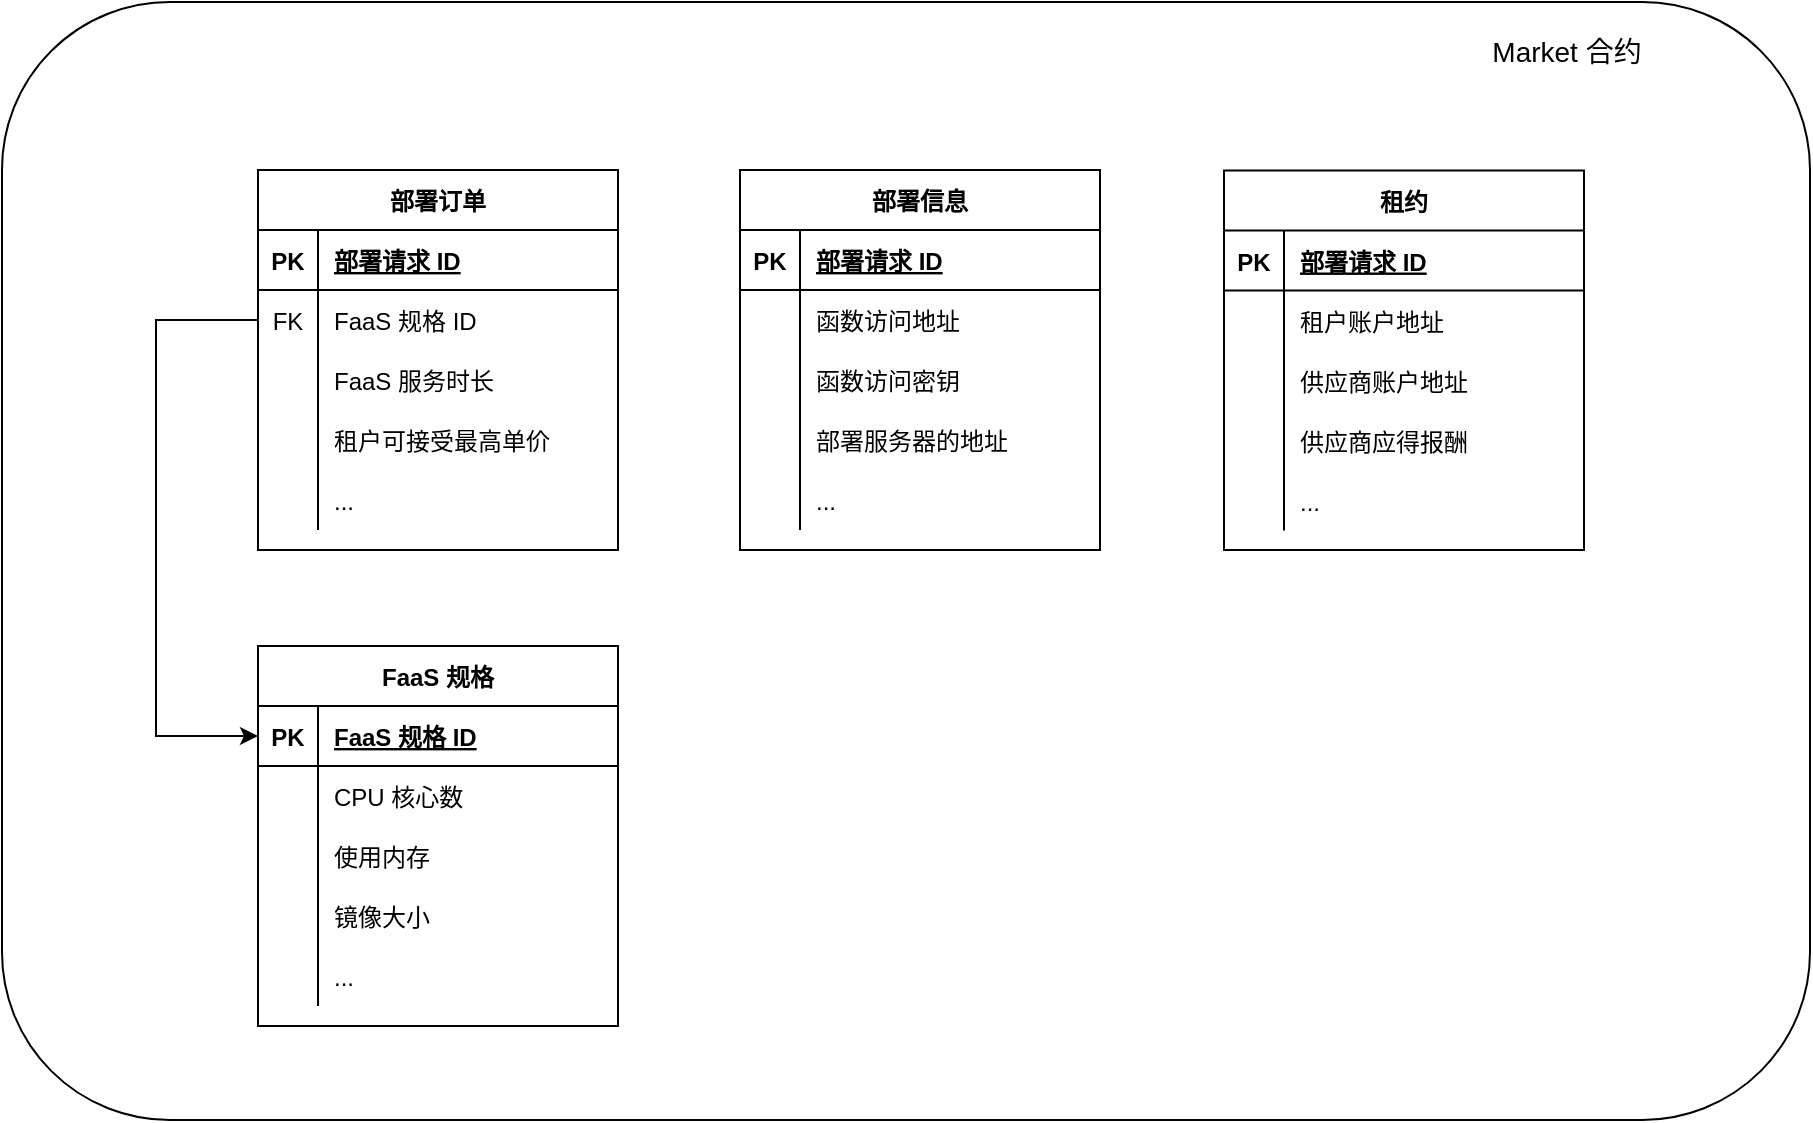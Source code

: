 <mxfile version="14.1.8" type="device"><diagram id="Tyhd5EDBDxX0CgCHUEFy" name="第 1 页"><mxGraphModel dx="1086" dy="806" grid="0" gridSize="10" guides="1" tooltips="1" connect="1" arrows="1" fold="1" page="1" pageScale="1" pageWidth="1920" pageHeight="1200" math="0" shadow="0"><root><mxCell id="0"/><mxCell id="1" parent="0"/><mxCell id="HWsc_Elzu-EoUUrqRJy3-127" value="" style="rounded=1;whiteSpace=wrap;html=1;" parent="1" vertex="1"><mxGeometry x="34" y="546" width="904" height="559" as="geometry"/></mxCell><mxCell id="HWsc_Elzu-EoUUrqRJy3-15" value="部署订单" style="shape=table;startSize=30;container=1;collapsible=1;childLayout=tableLayout;fixedRows=1;rowLines=0;fontStyle=1;align=center;resizeLast=1;" parent="1" vertex="1"><mxGeometry x="162" y="630" width="180" height="190" as="geometry"/></mxCell><mxCell id="HWsc_Elzu-EoUUrqRJy3-16" value="" style="shape=partialRectangle;collapsible=0;dropTarget=0;pointerEvents=0;fillColor=none;top=0;left=0;bottom=1;right=0;points=[[0,0.5],[1,0.5]];portConstraint=eastwest;" parent="HWsc_Elzu-EoUUrqRJy3-15" vertex="1"><mxGeometry y="30" width="180" height="30" as="geometry"/></mxCell><mxCell id="HWsc_Elzu-EoUUrqRJy3-17" value="PK" style="shape=partialRectangle;connectable=0;fillColor=none;top=0;left=0;bottom=0;right=0;fontStyle=1;overflow=hidden;" parent="HWsc_Elzu-EoUUrqRJy3-16" vertex="1"><mxGeometry width="30" height="30" as="geometry"/></mxCell><mxCell id="HWsc_Elzu-EoUUrqRJy3-18" value="部署请求 ID" style="shape=partialRectangle;connectable=0;fillColor=none;top=0;left=0;bottom=0;right=0;align=left;spacingLeft=6;fontStyle=5;overflow=hidden;" parent="HWsc_Elzu-EoUUrqRJy3-16" vertex="1"><mxGeometry x="30" width="150" height="30" as="geometry"/></mxCell><mxCell id="HWsc_Elzu-EoUUrqRJy3-19" value="" style="shape=partialRectangle;collapsible=0;dropTarget=0;pointerEvents=0;fillColor=none;top=0;left=0;bottom=0;right=0;points=[[0,0.5],[1,0.5]];portConstraint=eastwest;" parent="HWsc_Elzu-EoUUrqRJy3-15" vertex="1"><mxGeometry y="60" width="180" height="30" as="geometry"/></mxCell><mxCell id="HWsc_Elzu-EoUUrqRJy3-20" value="FK" style="shape=partialRectangle;connectable=0;fillColor=none;top=0;left=0;bottom=0;right=0;editable=1;overflow=hidden;" parent="HWsc_Elzu-EoUUrqRJy3-19" vertex="1"><mxGeometry width="30" height="30" as="geometry"/></mxCell><mxCell id="HWsc_Elzu-EoUUrqRJy3-21" value="FaaS 规格 ID" style="shape=partialRectangle;connectable=0;fillColor=none;top=0;left=0;bottom=0;right=0;align=left;spacingLeft=6;overflow=hidden;" parent="HWsc_Elzu-EoUUrqRJy3-19" vertex="1"><mxGeometry x="30" width="150" height="30" as="geometry"/></mxCell><mxCell id="HWsc_Elzu-EoUUrqRJy3-22" value="" style="shape=partialRectangle;collapsible=0;dropTarget=0;pointerEvents=0;fillColor=none;top=0;left=0;bottom=0;right=0;points=[[0,0.5],[1,0.5]];portConstraint=eastwest;" parent="HWsc_Elzu-EoUUrqRJy3-15" vertex="1"><mxGeometry y="90" width="180" height="30" as="geometry"/></mxCell><mxCell id="HWsc_Elzu-EoUUrqRJy3-23" value="" style="shape=partialRectangle;connectable=0;fillColor=none;top=0;left=0;bottom=0;right=0;editable=1;overflow=hidden;" parent="HWsc_Elzu-EoUUrqRJy3-22" vertex="1"><mxGeometry width="30" height="30" as="geometry"/></mxCell><mxCell id="HWsc_Elzu-EoUUrqRJy3-24" value="FaaS 服务时长" style="shape=partialRectangle;connectable=0;fillColor=none;top=0;left=0;bottom=0;right=0;align=left;spacingLeft=6;overflow=hidden;" parent="HWsc_Elzu-EoUUrqRJy3-22" vertex="1"><mxGeometry x="30" width="150" height="30" as="geometry"/></mxCell><mxCell id="HWsc_Elzu-EoUUrqRJy3-25" value="" style="shape=partialRectangle;collapsible=0;dropTarget=0;pointerEvents=0;fillColor=none;top=0;left=0;bottom=0;right=0;points=[[0,0.5],[1,0.5]];portConstraint=eastwest;" parent="HWsc_Elzu-EoUUrqRJy3-15" vertex="1"><mxGeometry y="120" width="180" height="30" as="geometry"/></mxCell><mxCell id="HWsc_Elzu-EoUUrqRJy3-26" value="" style="shape=partialRectangle;connectable=0;fillColor=none;top=0;left=0;bottom=0;right=0;editable=1;overflow=hidden;" parent="HWsc_Elzu-EoUUrqRJy3-25" vertex="1"><mxGeometry width="30" height="30" as="geometry"/></mxCell><mxCell id="HWsc_Elzu-EoUUrqRJy3-27" value="租户可接受最高单价" style="shape=partialRectangle;connectable=0;fillColor=none;top=0;left=0;bottom=0;right=0;align=left;spacingLeft=6;overflow=hidden;" parent="HWsc_Elzu-EoUUrqRJy3-25" vertex="1"><mxGeometry x="30" width="150" height="30" as="geometry"/></mxCell><mxCell id="HWsc_Elzu-EoUUrqRJy3-101" style="shape=partialRectangle;collapsible=0;dropTarget=0;pointerEvents=0;fillColor=none;top=0;left=0;bottom=0;right=0;points=[[0,0.5],[1,0.5]];portConstraint=eastwest;" parent="HWsc_Elzu-EoUUrqRJy3-15" vertex="1"><mxGeometry y="150" width="180" height="30" as="geometry"/></mxCell><mxCell id="HWsc_Elzu-EoUUrqRJy3-102" style="shape=partialRectangle;connectable=0;fillColor=none;top=0;left=0;bottom=0;right=0;editable=1;overflow=hidden;" parent="HWsc_Elzu-EoUUrqRJy3-101" vertex="1"><mxGeometry width="30" height="30" as="geometry"/></mxCell><mxCell id="HWsc_Elzu-EoUUrqRJy3-103" value="..." style="shape=partialRectangle;connectable=0;fillColor=none;top=0;left=0;bottom=0;right=0;align=left;spacingLeft=6;overflow=hidden;" parent="HWsc_Elzu-EoUUrqRJy3-101" vertex="1"><mxGeometry x="30" width="150" height="30" as="geometry"/></mxCell><mxCell id="HWsc_Elzu-EoUUrqRJy3-54" value="部署信息" style="shape=table;startSize=30;container=1;collapsible=1;childLayout=tableLayout;fixedRows=1;rowLines=0;fontStyle=1;align=center;resizeLast=1;" parent="1" vertex="1"><mxGeometry x="403" y="630" width="180" height="190" as="geometry"><mxRectangle x="403" y="209" width="75" height="30" as="alternateBounds"/></mxGeometry></mxCell><mxCell id="HWsc_Elzu-EoUUrqRJy3-55" value="" style="shape=partialRectangle;collapsible=0;dropTarget=0;pointerEvents=0;fillColor=none;top=0;left=0;bottom=1;right=0;points=[[0,0.5],[1,0.5]];portConstraint=eastwest;" parent="HWsc_Elzu-EoUUrqRJy3-54" vertex="1"><mxGeometry y="30" width="180" height="30" as="geometry"/></mxCell><mxCell id="HWsc_Elzu-EoUUrqRJy3-56" value="PK" style="shape=partialRectangle;connectable=0;fillColor=none;top=0;left=0;bottom=0;right=0;fontStyle=1;overflow=hidden;" parent="HWsc_Elzu-EoUUrqRJy3-55" vertex="1"><mxGeometry width="30" height="30" as="geometry"/></mxCell><mxCell id="HWsc_Elzu-EoUUrqRJy3-57" value="部署请求 ID" style="shape=partialRectangle;connectable=0;fillColor=none;top=0;left=0;bottom=0;right=0;align=left;spacingLeft=6;fontStyle=5;overflow=hidden;" parent="HWsc_Elzu-EoUUrqRJy3-55" vertex="1"><mxGeometry x="30" width="150" height="30" as="geometry"/></mxCell><mxCell id="HWsc_Elzu-EoUUrqRJy3-58" value="" style="shape=partialRectangle;collapsible=0;dropTarget=0;pointerEvents=0;fillColor=none;top=0;left=0;bottom=0;right=0;points=[[0,0.5],[1,0.5]];portConstraint=eastwest;" parent="HWsc_Elzu-EoUUrqRJy3-54" vertex="1"><mxGeometry y="60" width="180" height="30" as="geometry"/></mxCell><mxCell id="HWsc_Elzu-EoUUrqRJy3-59" value="" style="shape=partialRectangle;connectable=0;fillColor=none;top=0;left=0;bottom=0;right=0;editable=1;overflow=hidden;" parent="HWsc_Elzu-EoUUrqRJy3-58" vertex="1"><mxGeometry width="30" height="30" as="geometry"/></mxCell><mxCell id="HWsc_Elzu-EoUUrqRJy3-60" value="函数访问地址" style="shape=partialRectangle;connectable=0;fillColor=none;top=0;left=0;bottom=0;right=0;align=left;spacingLeft=6;overflow=hidden;" parent="HWsc_Elzu-EoUUrqRJy3-58" vertex="1"><mxGeometry x="30" width="150" height="30" as="geometry"/></mxCell><mxCell id="HWsc_Elzu-EoUUrqRJy3-61" value="" style="shape=partialRectangle;collapsible=0;dropTarget=0;pointerEvents=0;fillColor=none;top=0;left=0;bottom=0;right=0;points=[[0,0.5],[1,0.5]];portConstraint=eastwest;" parent="HWsc_Elzu-EoUUrqRJy3-54" vertex="1"><mxGeometry y="90" width="180" height="30" as="geometry"/></mxCell><mxCell id="HWsc_Elzu-EoUUrqRJy3-62" value="" style="shape=partialRectangle;connectable=0;fillColor=none;top=0;left=0;bottom=0;right=0;editable=1;overflow=hidden;" parent="HWsc_Elzu-EoUUrqRJy3-61" vertex="1"><mxGeometry width="30" height="30" as="geometry"/></mxCell><mxCell id="HWsc_Elzu-EoUUrqRJy3-63" value="函数访问密钥" style="shape=partialRectangle;connectable=0;fillColor=none;top=0;left=0;bottom=0;right=0;align=left;spacingLeft=6;overflow=hidden;" parent="HWsc_Elzu-EoUUrqRJy3-61" vertex="1"><mxGeometry x="30" width="150" height="30" as="geometry"/></mxCell><mxCell id="HWsc_Elzu-EoUUrqRJy3-64" value="" style="shape=partialRectangle;collapsible=0;dropTarget=0;pointerEvents=0;fillColor=none;top=0;left=0;bottom=0;right=0;points=[[0,0.5],[1,0.5]];portConstraint=eastwest;" parent="HWsc_Elzu-EoUUrqRJy3-54" vertex="1"><mxGeometry y="120" width="180" height="30" as="geometry"/></mxCell><mxCell id="HWsc_Elzu-EoUUrqRJy3-65" value="" style="shape=partialRectangle;connectable=0;fillColor=none;top=0;left=0;bottom=0;right=0;editable=1;overflow=hidden;" parent="HWsc_Elzu-EoUUrqRJy3-64" vertex="1"><mxGeometry width="30" height="30" as="geometry"/></mxCell><mxCell id="HWsc_Elzu-EoUUrqRJy3-66" value="部署服务器的地址" style="shape=partialRectangle;connectable=0;fillColor=none;top=0;left=0;bottom=0;right=0;align=left;spacingLeft=6;overflow=hidden;" parent="HWsc_Elzu-EoUUrqRJy3-64" vertex="1"><mxGeometry x="30" width="150" height="30" as="geometry"/></mxCell><mxCell id="HWsc_Elzu-EoUUrqRJy3-104" style="shape=partialRectangle;collapsible=0;dropTarget=0;pointerEvents=0;fillColor=none;top=0;left=0;bottom=0;right=0;points=[[0,0.5],[1,0.5]];portConstraint=eastwest;" parent="HWsc_Elzu-EoUUrqRJy3-54" vertex="1"><mxGeometry y="150" width="180" height="30" as="geometry"/></mxCell><mxCell id="HWsc_Elzu-EoUUrqRJy3-105" style="shape=partialRectangle;connectable=0;fillColor=none;top=0;left=0;bottom=0;right=0;editable=1;overflow=hidden;" parent="HWsc_Elzu-EoUUrqRJy3-104" vertex="1"><mxGeometry width="30" height="30" as="geometry"/></mxCell><mxCell id="HWsc_Elzu-EoUUrqRJy3-106" value="..." style="shape=partialRectangle;connectable=0;fillColor=none;top=0;left=0;bottom=0;right=0;align=left;spacingLeft=6;overflow=hidden;" parent="HWsc_Elzu-EoUUrqRJy3-104" vertex="1"><mxGeometry x="30" width="150" height="30" as="geometry"/></mxCell><mxCell id="HWsc_Elzu-EoUUrqRJy3-67" value="租约" style="shape=table;startSize=30;container=1;collapsible=1;childLayout=tableLayout;fixedRows=1;rowLines=0;fontStyle=1;align=center;resizeLast=1;" parent="1" vertex="1"><mxGeometry x="645" y="630.25" width="180" height="189.75" as="geometry"/></mxCell><mxCell id="HWsc_Elzu-EoUUrqRJy3-68" value="" style="shape=partialRectangle;collapsible=0;dropTarget=0;pointerEvents=0;fillColor=none;top=0;left=0;bottom=1;right=0;points=[[0,0.5],[1,0.5]];portConstraint=eastwest;" parent="HWsc_Elzu-EoUUrqRJy3-67" vertex="1"><mxGeometry y="30" width="180" height="30" as="geometry"/></mxCell><mxCell id="HWsc_Elzu-EoUUrqRJy3-69" value="PK" style="shape=partialRectangle;connectable=0;fillColor=none;top=0;left=0;bottom=0;right=0;fontStyle=1;overflow=hidden;" parent="HWsc_Elzu-EoUUrqRJy3-68" vertex="1"><mxGeometry width="30" height="30" as="geometry"/></mxCell><mxCell id="HWsc_Elzu-EoUUrqRJy3-70" value="部署请求 ID" style="shape=partialRectangle;connectable=0;fillColor=none;top=0;left=0;bottom=0;right=0;align=left;spacingLeft=6;fontStyle=5;overflow=hidden;" parent="HWsc_Elzu-EoUUrqRJy3-68" vertex="1"><mxGeometry x="30" width="150" height="30" as="geometry"/></mxCell><mxCell id="HWsc_Elzu-EoUUrqRJy3-71" value="" style="shape=partialRectangle;collapsible=0;dropTarget=0;pointerEvents=0;fillColor=none;top=0;left=0;bottom=0;right=0;points=[[0,0.5],[1,0.5]];portConstraint=eastwest;" parent="HWsc_Elzu-EoUUrqRJy3-67" vertex="1"><mxGeometry y="60" width="180" height="30" as="geometry"/></mxCell><mxCell id="HWsc_Elzu-EoUUrqRJy3-72" value="" style="shape=partialRectangle;connectable=0;fillColor=none;top=0;left=0;bottom=0;right=0;editable=1;overflow=hidden;" parent="HWsc_Elzu-EoUUrqRJy3-71" vertex="1"><mxGeometry width="30" height="30" as="geometry"/></mxCell><mxCell id="HWsc_Elzu-EoUUrqRJy3-73" value="租户账户地址" style="shape=partialRectangle;connectable=0;fillColor=none;top=0;left=0;bottom=0;right=0;align=left;spacingLeft=6;overflow=hidden;" parent="HWsc_Elzu-EoUUrqRJy3-71" vertex="1"><mxGeometry x="30" width="150" height="30" as="geometry"/></mxCell><mxCell id="HWsc_Elzu-EoUUrqRJy3-74" value="" style="shape=partialRectangle;collapsible=0;dropTarget=0;pointerEvents=0;fillColor=none;top=0;left=0;bottom=0;right=0;points=[[0,0.5],[1,0.5]];portConstraint=eastwest;" parent="HWsc_Elzu-EoUUrqRJy3-67" vertex="1"><mxGeometry y="90" width="180" height="30" as="geometry"/></mxCell><mxCell id="HWsc_Elzu-EoUUrqRJy3-75" value="" style="shape=partialRectangle;connectable=0;fillColor=none;top=0;left=0;bottom=0;right=0;editable=1;overflow=hidden;" parent="HWsc_Elzu-EoUUrqRJy3-74" vertex="1"><mxGeometry width="30" height="30" as="geometry"/></mxCell><mxCell id="HWsc_Elzu-EoUUrqRJy3-76" value="供应商账户地址" style="shape=partialRectangle;connectable=0;fillColor=none;top=0;left=0;bottom=0;right=0;align=left;spacingLeft=6;overflow=hidden;" parent="HWsc_Elzu-EoUUrqRJy3-74" vertex="1"><mxGeometry x="30" width="150" height="30" as="geometry"/></mxCell><mxCell id="HWsc_Elzu-EoUUrqRJy3-77" value="" style="shape=partialRectangle;collapsible=0;dropTarget=0;pointerEvents=0;fillColor=none;top=0;left=0;bottom=0;right=0;points=[[0,0.5],[1,0.5]];portConstraint=eastwest;" parent="HWsc_Elzu-EoUUrqRJy3-67" vertex="1"><mxGeometry y="120" width="180" height="30" as="geometry"/></mxCell><mxCell id="HWsc_Elzu-EoUUrqRJy3-78" value="" style="shape=partialRectangle;connectable=0;fillColor=none;top=0;left=0;bottom=0;right=0;editable=1;overflow=hidden;" parent="HWsc_Elzu-EoUUrqRJy3-77" vertex="1"><mxGeometry width="30" height="30" as="geometry"/></mxCell><mxCell id="HWsc_Elzu-EoUUrqRJy3-79" value="供应商应得报酬" style="shape=partialRectangle;connectable=0;fillColor=none;top=0;left=0;bottom=0;right=0;align=left;spacingLeft=6;overflow=hidden;" parent="HWsc_Elzu-EoUUrqRJy3-77" vertex="1"><mxGeometry x="30" width="150" height="30" as="geometry"/></mxCell><mxCell id="HWsc_Elzu-EoUUrqRJy3-107" style="shape=partialRectangle;collapsible=0;dropTarget=0;pointerEvents=0;fillColor=none;top=0;left=0;bottom=0;right=0;points=[[0,0.5],[1,0.5]];portConstraint=eastwest;" parent="HWsc_Elzu-EoUUrqRJy3-67" vertex="1"><mxGeometry y="150" width="180" height="30" as="geometry"/></mxCell><mxCell id="HWsc_Elzu-EoUUrqRJy3-108" style="shape=partialRectangle;connectable=0;fillColor=none;top=0;left=0;bottom=0;right=0;editable=1;overflow=hidden;" parent="HWsc_Elzu-EoUUrqRJy3-107" vertex="1"><mxGeometry width="30" height="30" as="geometry"/></mxCell><mxCell id="HWsc_Elzu-EoUUrqRJy3-109" value="..." style="shape=partialRectangle;connectable=0;fillColor=none;top=0;left=0;bottom=0;right=0;align=left;spacingLeft=6;overflow=hidden;" parent="HWsc_Elzu-EoUUrqRJy3-107" vertex="1"><mxGeometry x="30" width="150" height="30" as="geometry"/></mxCell><mxCell id="HWsc_Elzu-EoUUrqRJy3-110" value="FaaS 规格" style="shape=table;startSize=30;container=1;collapsible=1;childLayout=tableLayout;fixedRows=1;rowLines=0;fontStyle=1;align=center;resizeLast=1;" parent="1" vertex="1"><mxGeometry x="162" y="868" width="180" height="190" as="geometry"/></mxCell><mxCell id="HWsc_Elzu-EoUUrqRJy3-111" value="" style="shape=partialRectangle;collapsible=0;dropTarget=0;pointerEvents=0;fillColor=none;top=0;left=0;bottom=1;right=0;points=[[0,0.5],[1,0.5]];portConstraint=eastwest;" parent="HWsc_Elzu-EoUUrqRJy3-110" vertex="1"><mxGeometry y="30" width="180" height="30" as="geometry"/></mxCell><mxCell id="HWsc_Elzu-EoUUrqRJy3-112" value="PK" style="shape=partialRectangle;connectable=0;fillColor=none;top=0;left=0;bottom=0;right=0;fontStyle=1;overflow=hidden;" parent="HWsc_Elzu-EoUUrqRJy3-111" vertex="1"><mxGeometry width="30" height="30" as="geometry"/></mxCell><mxCell id="HWsc_Elzu-EoUUrqRJy3-113" value="FaaS 规格 ID" style="shape=partialRectangle;connectable=0;fillColor=none;top=0;left=0;bottom=0;right=0;align=left;spacingLeft=6;fontStyle=5;overflow=hidden;" parent="HWsc_Elzu-EoUUrqRJy3-111" vertex="1"><mxGeometry x="30" width="150" height="30" as="geometry"/></mxCell><mxCell id="HWsc_Elzu-EoUUrqRJy3-114" value="" style="shape=partialRectangle;collapsible=0;dropTarget=0;pointerEvents=0;fillColor=none;top=0;left=0;bottom=0;right=0;points=[[0,0.5],[1,0.5]];portConstraint=eastwest;" parent="HWsc_Elzu-EoUUrqRJy3-110" vertex="1"><mxGeometry y="60" width="180" height="30" as="geometry"/></mxCell><mxCell id="HWsc_Elzu-EoUUrqRJy3-115" value="" style="shape=partialRectangle;connectable=0;fillColor=none;top=0;left=0;bottom=0;right=0;editable=1;overflow=hidden;" parent="HWsc_Elzu-EoUUrqRJy3-114" vertex="1"><mxGeometry width="30" height="30" as="geometry"/></mxCell><mxCell id="HWsc_Elzu-EoUUrqRJy3-116" value="CPU 核心数" style="shape=partialRectangle;connectable=0;fillColor=none;top=0;left=0;bottom=0;right=0;align=left;spacingLeft=6;overflow=hidden;" parent="HWsc_Elzu-EoUUrqRJy3-114" vertex="1"><mxGeometry x="30" width="150" height="30" as="geometry"/></mxCell><mxCell id="HWsc_Elzu-EoUUrqRJy3-117" value="" style="shape=partialRectangle;collapsible=0;dropTarget=0;pointerEvents=0;fillColor=none;top=0;left=0;bottom=0;right=0;points=[[0,0.5],[1,0.5]];portConstraint=eastwest;" parent="HWsc_Elzu-EoUUrqRJy3-110" vertex="1"><mxGeometry y="90" width="180" height="30" as="geometry"/></mxCell><mxCell id="HWsc_Elzu-EoUUrqRJy3-118" value="" style="shape=partialRectangle;connectable=0;fillColor=none;top=0;left=0;bottom=0;right=0;editable=1;overflow=hidden;" parent="HWsc_Elzu-EoUUrqRJy3-117" vertex="1"><mxGeometry width="30" height="30" as="geometry"/></mxCell><mxCell id="HWsc_Elzu-EoUUrqRJy3-119" value="使用内存" style="shape=partialRectangle;connectable=0;fillColor=none;top=0;left=0;bottom=0;right=0;align=left;spacingLeft=6;overflow=hidden;" parent="HWsc_Elzu-EoUUrqRJy3-117" vertex="1"><mxGeometry x="30" width="150" height="30" as="geometry"/></mxCell><mxCell id="HWsc_Elzu-EoUUrqRJy3-120" value="" style="shape=partialRectangle;collapsible=0;dropTarget=0;pointerEvents=0;fillColor=none;top=0;left=0;bottom=0;right=0;points=[[0,0.5],[1,0.5]];portConstraint=eastwest;" parent="HWsc_Elzu-EoUUrqRJy3-110" vertex="1"><mxGeometry y="120" width="180" height="30" as="geometry"/></mxCell><mxCell id="HWsc_Elzu-EoUUrqRJy3-121" value="" style="shape=partialRectangle;connectable=0;fillColor=none;top=0;left=0;bottom=0;right=0;editable=1;overflow=hidden;" parent="HWsc_Elzu-EoUUrqRJy3-120" vertex="1"><mxGeometry width="30" height="30" as="geometry"/></mxCell><mxCell id="HWsc_Elzu-EoUUrqRJy3-122" value="镜像大小" style="shape=partialRectangle;connectable=0;fillColor=none;top=0;left=0;bottom=0;right=0;align=left;spacingLeft=6;overflow=hidden;" parent="HWsc_Elzu-EoUUrqRJy3-120" vertex="1"><mxGeometry x="30" width="150" height="30" as="geometry"/></mxCell><mxCell id="HWsc_Elzu-EoUUrqRJy3-123" style="shape=partialRectangle;collapsible=0;dropTarget=0;pointerEvents=0;fillColor=none;top=0;left=0;bottom=0;right=0;points=[[0,0.5],[1,0.5]];portConstraint=eastwest;" parent="HWsc_Elzu-EoUUrqRJy3-110" vertex="1"><mxGeometry y="150" width="180" height="30" as="geometry"/></mxCell><mxCell id="HWsc_Elzu-EoUUrqRJy3-124" style="shape=partialRectangle;connectable=0;fillColor=none;top=0;left=0;bottom=0;right=0;editable=1;overflow=hidden;" parent="HWsc_Elzu-EoUUrqRJy3-123" vertex="1"><mxGeometry width="30" height="30" as="geometry"/></mxCell><mxCell id="HWsc_Elzu-EoUUrqRJy3-125" value="..." style="shape=partialRectangle;connectable=0;fillColor=none;top=0;left=0;bottom=0;right=0;align=left;spacingLeft=6;overflow=hidden;" parent="HWsc_Elzu-EoUUrqRJy3-123" vertex="1"><mxGeometry x="30" width="150" height="30" as="geometry"/></mxCell><mxCell id="HWsc_Elzu-EoUUrqRJy3-126" style="edgeStyle=orthogonalEdgeStyle;rounded=0;orthogonalLoop=1;jettySize=auto;html=1;entryX=0;entryY=0.5;entryDx=0;entryDy=0;" parent="1" source="HWsc_Elzu-EoUUrqRJy3-19" target="HWsc_Elzu-EoUUrqRJy3-111" edge="1"><mxGeometry relative="1" as="geometry"><mxPoint x="54" y="767" as="targetPoint"/><Array as="points"><mxPoint x="111" y="705"/><mxPoint x="111" y="913"/></Array></mxGeometry></mxCell><mxCell id="HWsc_Elzu-EoUUrqRJy3-128" value="&lt;font style=&quot;font-size: 14px&quot;&gt;Market 合约&lt;/font&gt;" style="text;html=1;strokeColor=none;fillColor=none;align=center;verticalAlign=middle;whiteSpace=wrap;rounded=0;" parent="1" vertex="1"><mxGeometry x="777" y="560" width="79" height="22" as="geometry"/></mxCell></root></mxGraphModel></diagram></mxfile>
